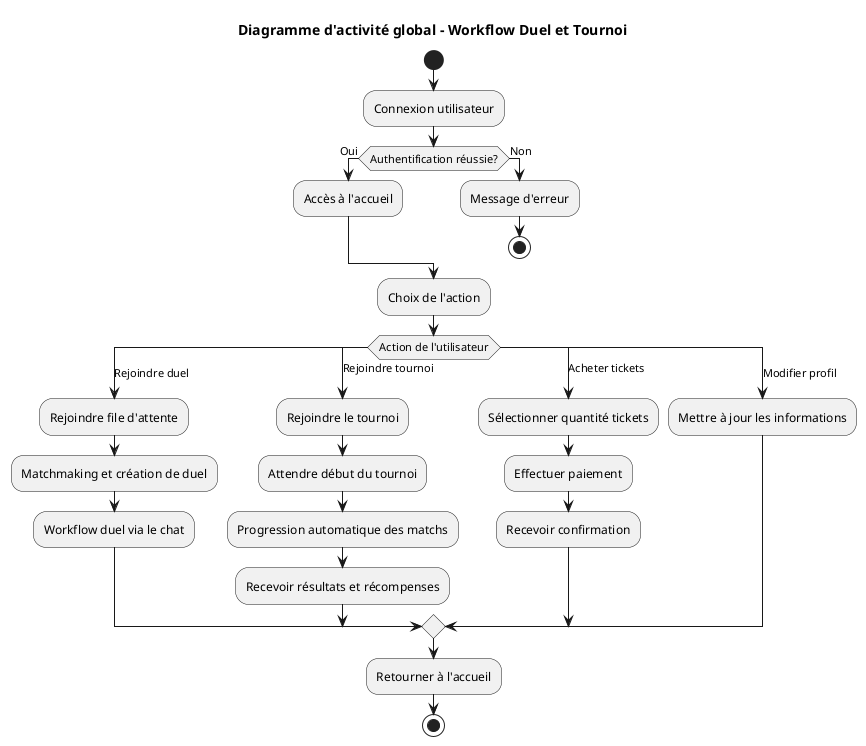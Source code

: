 @startuml "Diagramme d'activité global"

title Diagramme d'activité global - Workflow Duel et Tournoi

start
:Connexion utilisateur;
if (Authentification réussie?) then (Oui)
    :Accès à l'accueil;
else (Non)
    :Message d'erreur;
    stop
endif

:Choix de l'action;
switch (Action de l'utilisateur)
    case (Rejoindre duel)
        :Rejoindre file d'attente;
        :Matchmaking et création de duel;
        :Workflow duel via le chat;
    case (Rejoindre tournoi)
        :Rejoindre le tournoi;
        :Attendre début du tournoi;
        :Progression automatique des matchs;
        :Recevoir résultats et récompenses;
    case (Acheter tickets)
        :Sélectionner quantité tickets;
        :Effectuer paiement;
        :Recevoir confirmation;
    case (Modifier profil)
        :Mettre à jour les informations;
endswitch

:Retourner à l'accueil;
stop
@enduml
